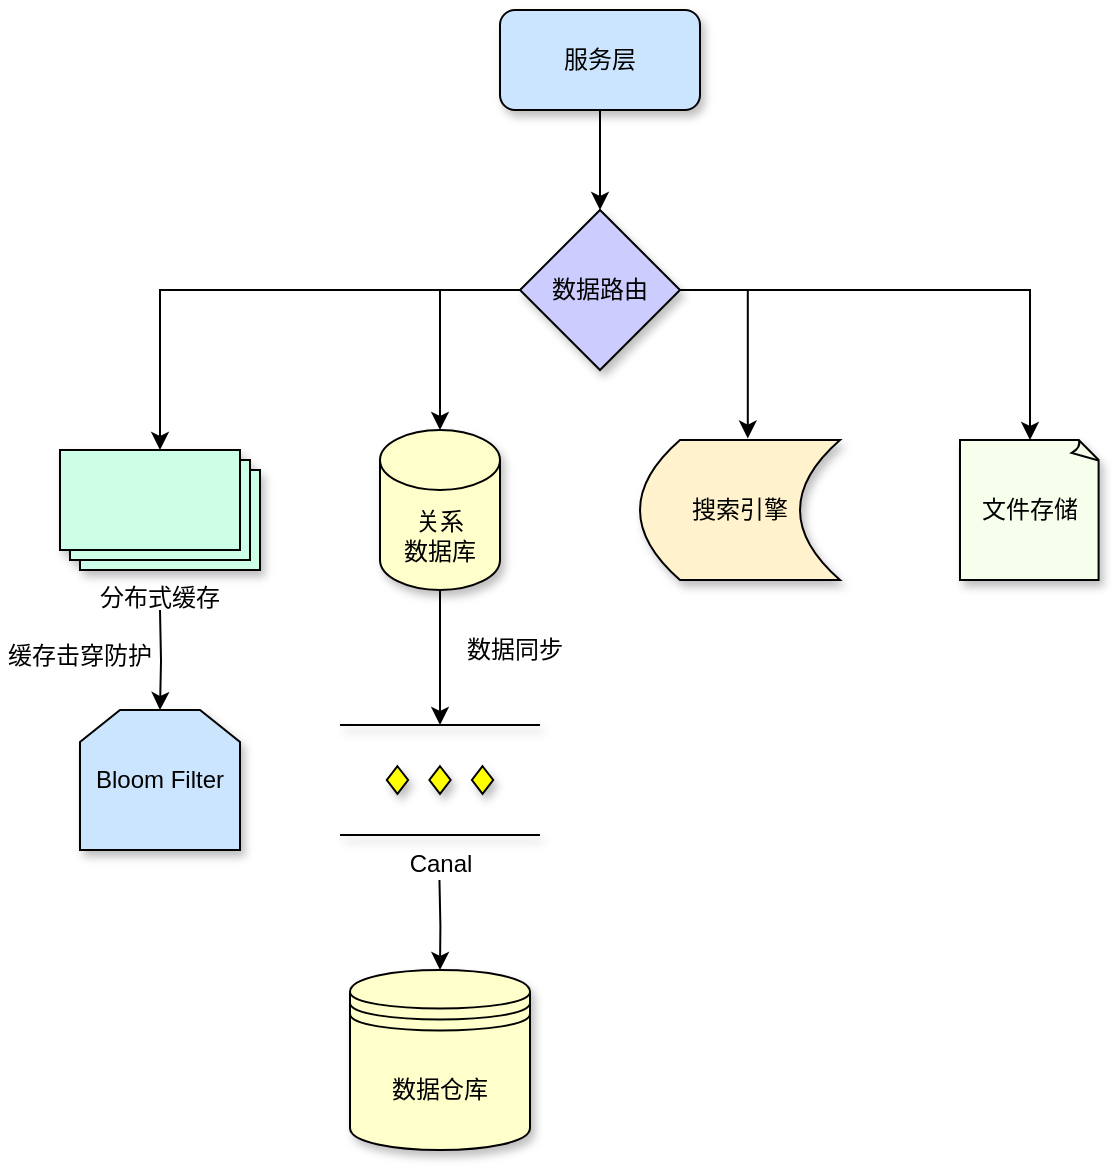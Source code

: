<mxfile version="28.0.7">
  <diagram name="第 1 页" id="HLIBXbJnJcEduxt7O0rW">
    <mxGraphModel dx="1383" dy="610" grid="1" gridSize="10" guides="1" tooltips="1" connect="1" arrows="1" fold="1" page="1" pageScale="1" pageWidth="827" pageHeight="1169" math="0" shadow="0">
      <root>
        <mxCell id="0" />
        <mxCell id="1" parent="0" />
        <mxCell id="_5t9rmLZjN3Kex7cL0qq-24" value="" style="group" vertex="1" connectable="0" parent="1">
          <mxGeometry x="150" y="200" width="550" height="570" as="geometry" />
        </mxCell>
        <mxCell id="_5t9rmLZjN3Kex7cL0qq-14" style="edgeStyle=orthogonalEdgeStyle;rounded=0;orthogonalLoop=1;jettySize=auto;html=1;exitX=0.5;exitY=1;exitDx=0;exitDy=0;entryX=0.5;entryY=0;entryDx=0;entryDy=0;" edge="1" parent="_5t9rmLZjN3Kex7cL0qq-24" source="_5t9rmLZjN3Kex7cL0qq-1" target="_5t9rmLZjN3Kex7cL0qq-2">
          <mxGeometry relative="1" as="geometry" />
        </mxCell>
        <mxCell id="_5t9rmLZjN3Kex7cL0qq-1" value="服务层" style="rounded=1;whiteSpace=wrap;html=1;shadow=1;fillColor=#CCE5FF;" vertex="1" parent="_5t9rmLZjN3Kex7cL0qq-24">
          <mxGeometry x="250" width="100" height="50" as="geometry" />
        </mxCell>
        <mxCell id="_5t9rmLZjN3Kex7cL0qq-15" style="edgeStyle=orthogonalEdgeStyle;rounded=0;orthogonalLoop=1;jettySize=auto;html=1;exitX=0;exitY=0.5;exitDx=0;exitDy=0;" edge="1" parent="_5t9rmLZjN3Kex7cL0qq-24" source="_5t9rmLZjN3Kex7cL0qq-2" target="_5t9rmLZjN3Kex7cL0qq-3">
          <mxGeometry relative="1" as="geometry" />
        </mxCell>
        <mxCell id="_5t9rmLZjN3Kex7cL0qq-2" value="数据路由" style="rhombus;whiteSpace=wrap;html=1;fillColor=#CCCCFF;shadow=1;" vertex="1" parent="_5t9rmLZjN3Kex7cL0qq-24">
          <mxGeometry x="260" y="100" width="80" height="80" as="geometry" />
        </mxCell>
        <mxCell id="_5t9rmLZjN3Kex7cL0qq-19" style="edgeStyle=orthogonalEdgeStyle;rounded=0;orthogonalLoop=1;jettySize=auto;html=1;entryX=0.5;entryY=0;entryDx=0;entryDy=0;" edge="1" parent="_5t9rmLZjN3Kex7cL0qq-24" target="_5t9rmLZjN3Kex7cL0qq-7">
          <mxGeometry relative="1" as="geometry">
            <mxPoint x="80" y="300" as="sourcePoint" />
          </mxGeometry>
        </mxCell>
        <mxCell id="_5t9rmLZjN3Kex7cL0qq-3" value="分布式缓存" style="verticalLabelPosition=bottom;verticalAlign=top;html=1;shape=mxgraph.basic.layered_rect;dx=10;outlineConnect=0;whiteSpace=wrap;fillColor=#CCFFE6;shadow=1;" vertex="1" parent="_5t9rmLZjN3Kex7cL0qq-24">
          <mxGeometry x="30" y="220" width="100" height="60" as="geometry" />
        </mxCell>
        <mxCell id="_5t9rmLZjN3Kex7cL0qq-4" value="关系&lt;br&gt;数据库" style="shape=cylinder3;whiteSpace=wrap;html=1;boundedLbl=1;backgroundOutline=1;size=15;fillColor=#FFFFCC;shadow=1;" vertex="1" parent="_5t9rmLZjN3Kex7cL0qq-24">
          <mxGeometry x="190" y="210" width="60" height="80" as="geometry" />
        </mxCell>
        <mxCell id="_5t9rmLZjN3Kex7cL0qq-6" value="文件存储" style="whiteSpace=wrap;html=1;shape=mxgraph.basic.document;fillColor=#F6FFEB;shadow=1;" vertex="1" parent="_5t9rmLZjN3Kex7cL0qq-24">
          <mxGeometry x="480" y="215" width="70" height="70" as="geometry" />
        </mxCell>
        <mxCell id="_5t9rmLZjN3Kex7cL0qq-7" value="Bloom Filter" style="shape=loopLimit;whiteSpace=wrap;html=1;fillColor=#CCE5FF;shadow=1;" vertex="1" parent="_5t9rmLZjN3Kex7cL0qq-24">
          <mxGeometry x="40" y="350" width="80" height="70" as="geometry" />
        </mxCell>
        <mxCell id="_5t9rmLZjN3Kex7cL0qq-23" style="edgeStyle=orthogonalEdgeStyle;rounded=0;orthogonalLoop=1;jettySize=auto;html=1;" edge="1" parent="_5t9rmLZjN3Kex7cL0qq-24">
          <mxGeometry relative="1" as="geometry">
            <mxPoint x="219.73" y="435" as="sourcePoint" />
            <mxPoint x="220" y="480" as="targetPoint" />
          </mxGeometry>
        </mxCell>
        <mxCell id="_5t9rmLZjN3Kex7cL0qq-8" value="Canal" style="verticalLabelPosition=bottom;verticalAlign=top;html=1;shape=mxgraph.flowchart.parallel_mode;pointerEvents=1;fillColor=#FFFFCC;shadow=1;" vertex="1" parent="_5t9rmLZjN3Kex7cL0qq-24">
          <mxGeometry x="170" y="357.5" width="100" height="55" as="geometry" />
        </mxCell>
        <mxCell id="_5t9rmLZjN3Kex7cL0qq-10" value="数据仓库" style="shape=datastore;whiteSpace=wrap;html=1;fillColor=#FFFFCC;shadow=1;" vertex="1" parent="_5t9rmLZjN3Kex7cL0qq-24">
          <mxGeometry x="175" y="480" width="90" height="90" as="geometry" />
        </mxCell>
        <mxCell id="_5t9rmLZjN3Kex7cL0qq-13" value="搜索引擎" style="shape=dataStorage;whiteSpace=wrap;html=1;fixedSize=1;fillColor=#FFF2CC;shadow=1;" vertex="1" parent="_5t9rmLZjN3Kex7cL0qq-24">
          <mxGeometry x="320" y="215" width="100" height="70" as="geometry" />
        </mxCell>
        <mxCell id="_5t9rmLZjN3Kex7cL0qq-16" style="edgeStyle=orthogonalEdgeStyle;rounded=0;orthogonalLoop=1;jettySize=auto;html=1;exitX=0;exitY=0.5;exitDx=0;exitDy=0;entryX=0.5;entryY=0;entryDx=0;entryDy=0;entryPerimeter=0;" edge="1" parent="_5t9rmLZjN3Kex7cL0qq-24" source="_5t9rmLZjN3Kex7cL0qq-2" target="_5t9rmLZjN3Kex7cL0qq-4">
          <mxGeometry relative="1" as="geometry" />
        </mxCell>
        <mxCell id="_5t9rmLZjN3Kex7cL0qq-17" style="edgeStyle=orthogonalEdgeStyle;rounded=0;orthogonalLoop=1;jettySize=auto;html=1;exitX=1;exitY=0.5;exitDx=0;exitDy=0;entryX=0.539;entryY=-0.01;entryDx=0;entryDy=0;entryPerimeter=0;" edge="1" parent="_5t9rmLZjN3Kex7cL0qq-24" source="_5t9rmLZjN3Kex7cL0qq-2" target="_5t9rmLZjN3Kex7cL0qq-13">
          <mxGeometry relative="1" as="geometry" />
        </mxCell>
        <mxCell id="_5t9rmLZjN3Kex7cL0qq-18" style="edgeStyle=orthogonalEdgeStyle;rounded=0;orthogonalLoop=1;jettySize=auto;html=1;exitX=1;exitY=0.5;exitDx=0;exitDy=0;entryX=0.5;entryY=0;entryDx=0;entryDy=0;entryPerimeter=0;" edge="1" parent="_5t9rmLZjN3Kex7cL0qq-24" source="_5t9rmLZjN3Kex7cL0qq-2" target="_5t9rmLZjN3Kex7cL0qq-6">
          <mxGeometry relative="1" as="geometry" />
        </mxCell>
        <mxCell id="_5t9rmLZjN3Kex7cL0qq-20" value="缓存击穿防护" style="text;strokeColor=none;align=center;fillColor=none;html=1;verticalAlign=middle;whiteSpace=wrap;rounded=0;" vertex="1" parent="_5t9rmLZjN3Kex7cL0qq-24">
          <mxGeometry y="310" width="80" height="25" as="geometry" />
        </mxCell>
        <mxCell id="_5t9rmLZjN3Kex7cL0qq-21" style="edgeStyle=orthogonalEdgeStyle;rounded=0;orthogonalLoop=1;jettySize=auto;html=1;entryX=0.5;entryY=0;entryDx=0;entryDy=0;entryPerimeter=0;" edge="1" parent="_5t9rmLZjN3Kex7cL0qq-24" source="_5t9rmLZjN3Kex7cL0qq-4" target="_5t9rmLZjN3Kex7cL0qq-8">
          <mxGeometry relative="1" as="geometry" />
        </mxCell>
        <mxCell id="_5t9rmLZjN3Kex7cL0qq-22" value="数据同步" style="text;strokeColor=none;align=center;fillColor=none;html=1;verticalAlign=middle;whiteSpace=wrap;rounded=0;" vertex="1" parent="_5t9rmLZjN3Kex7cL0qq-24">
          <mxGeometry x="230" y="310" width="55" height="20" as="geometry" />
        </mxCell>
      </root>
    </mxGraphModel>
  </diagram>
</mxfile>

